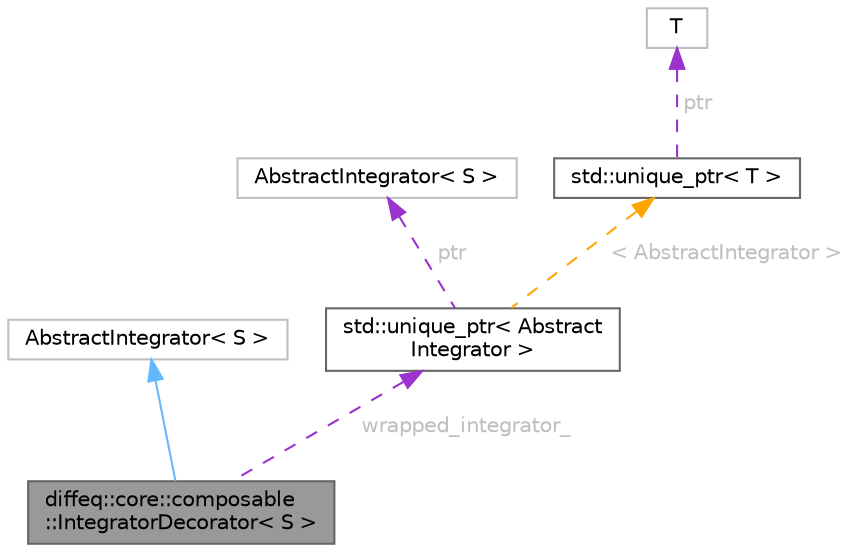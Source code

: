 digraph "diffeq::core::composable::IntegratorDecorator&lt; S &gt;"
{
 // LATEX_PDF_SIZE
  bgcolor="transparent";
  edge [fontname=Helvetica,fontsize=10,labelfontname=Helvetica,labelfontsize=10];
  node [fontname=Helvetica,fontsize=10,shape=box,height=0.2,width=0.4];
  Node1 [id="Node000001",label="diffeq::core::composable\l::IntegratorDecorator\< S \>",height=0.2,width=0.4,color="gray40", fillcolor="grey60", style="filled", fontcolor="black",tooltip="Base decorator interface for integrator enhancements."];
  Node2 -> Node1 [id="edge1_Node000001_Node000002",dir="back",color="steelblue1",style="solid",tooltip=" "];
  Node2 [id="Node000002",label="AbstractIntegrator\< S \>",height=0.2,width=0.4,color="grey75", fillcolor="white", style="filled",URL="$class_abstract_integrator.html",tooltip=" "];
  Node3 -> Node1 [id="edge2_Node000001_Node000003",dir="back",color="darkorchid3",style="dashed",tooltip=" ",label=<<TABLE CELLBORDER="0" BORDER="0"><TR><TD VALIGN="top" ALIGN="LEFT" CELLPADDING="1" CELLSPACING="0">wrapped_integrator_</TD></TR>
</TABLE>> ,fontcolor="grey" ];
  Node3 [id="Node000003",label="std::unique_ptr\< Abstract\lIntegrator \>",height=0.2,width=0.4,color="gray40", fillcolor="white", style="filled",tooltip=" "];
  Node4 -> Node3 [id="edge3_Node000003_Node000004",dir="back",color="darkorchid3",style="dashed",tooltip=" ",label=<<TABLE CELLBORDER="0" BORDER="0"><TR><TD VALIGN="top" ALIGN="LEFT" CELLPADDING="1" CELLSPACING="0">ptr</TD></TR>
</TABLE>> ,fontcolor="grey" ];
  Node4 [id="Node000004",label="AbstractIntegrator\< S \>",height=0.2,width=0.4,color="grey75", fillcolor="white", style="filled",URL="$class_abstract_integrator.html",tooltip=" "];
  Node5 -> Node3 [id="edge4_Node000003_Node000005",dir="back",color="orange",style="dashed",tooltip=" ",label=<<TABLE CELLBORDER="0" BORDER="0"><TR><TD VALIGN="top" ALIGN="LEFT" CELLPADDING="1" CELLSPACING="0">&lt; AbstractIntegrator &gt;</TD></TR>
</TABLE>> ,fontcolor="grey" ];
  Node5 [id="Node000005",label="std::unique_ptr\< T \>",height=0.2,width=0.4,color="gray40", fillcolor="white", style="filled",tooltip=" "];
  Node6 -> Node5 [id="edge5_Node000005_Node000006",dir="back",color="darkorchid3",style="dashed",tooltip=" ",label=<<TABLE CELLBORDER="0" BORDER="0"><TR><TD VALIGN="top" ALIGN="LEFT" CELLPADDING="1" CELLSPACING="0">ptr</TD></TR>
</TABLE>> ,fontcolor="grey" ];
  Node6 [id="Node000006",label="T",height=0.2,width=0.4,color="grey75", fillcolor="white", style="filled",tooltip=" "];
}
